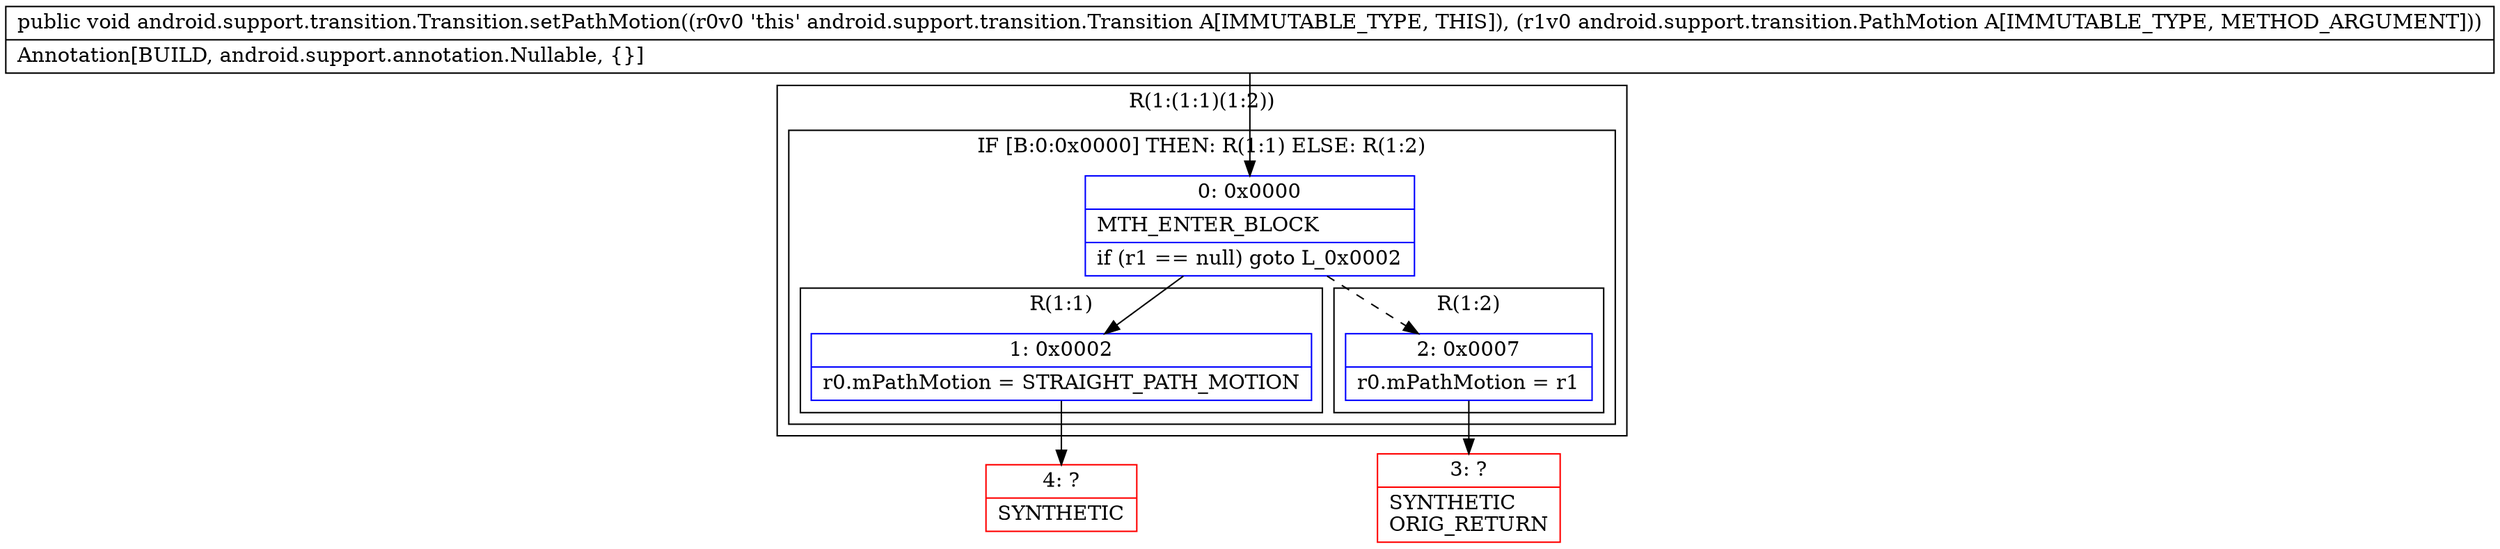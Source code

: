 digraph "CFG forandroid.support.transition.Transition.setPathMotion(Landroid\/support\/transition\/PathMotion;)V" {
subgraph cluster_Region_150125790 {
label = "R(1:(1:1)(1:2))";
node [shape=record,color=blue];
subgraph cluster_IfRegion_2142540651 {
label = "IF [B:0:0x0000] THEN: R(1:1) ELSE: R(1:2)";
node [shape=record,color=blue];
Node_0 [shape=record,label="{0\:\ 0x0000|MTH_ENTER_BLOCK\l|if (r1 == null) goto L_0x0002\l}"];
subgraph cluster_Region_361680509 {
label = "R(1:1)";
node [shape=record,color=blue];
Node_1 [shape=record,label="{1\:\ 0x0002|r0.mPathMotion = STRAIGHT_PATH_MOTION\l}"];
}
subgraph cluster_Region_338664171 {
label = "R(1:2)";
node [shape=record,color=blue];
Node_2 [shape=record,label="{2\:\ 0x0007|r0.mPathMotion = r1\l}"];
}
}
}
Node_3 [shape=record,color=red,label="{3\:\ ?|SYNTHETIC\lORIG_RETURN\l}"];
Node_4 [shape=record,color=red,label="{4\:\ ?|SYNTHETIC\l}"];
MethodNode[shape=record,label="{public void android.support.transition.Transition.setPathMotion((r0v0 'this' android.support.transition.Transition A[IMMUTABLE_TYPE, THIS]), (r1v0 android.support.transition.PathMotion A[IMMUTABLE_TYPE, METHOD_ARGUMENT]))  | Annotation[BUILD, android.support.annotation.Nullable, \{\}]\l}"];
MethodNode -> Node_0;
Node_0 -> Node_1;
Node_0 -> Node_2[style=dashed];
Node_1 -> Node_4;
Node_2 -> Node_3;
}

